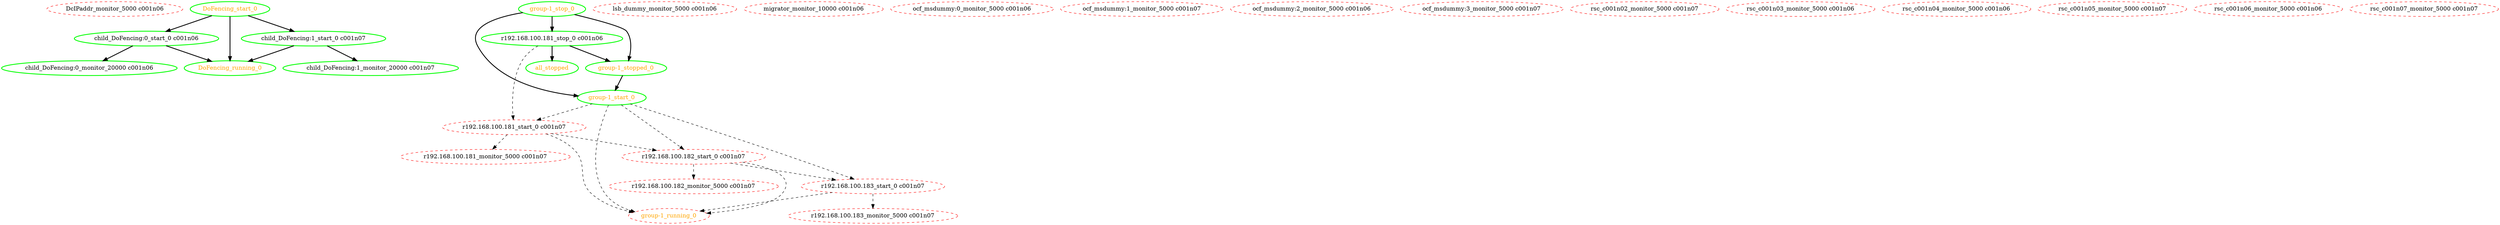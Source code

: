  digraph "g" {
"DcIPaddr_monitor_5000 c001n06" [ style=dashed color="red" fontcolor="black"  ]
"DoFencing_running_0" [ style=bold color="green" fontcolor="orange" ]
"DoFencing_start_0" -> "DoFencing_running_0" [ style = bold]
"DoFencing_start_0" -> "child_DoFencing:0_start_0 c001n06" [ style = bold]
"DoFencing_start_0" -> "child_DoFencing:1_start_0 c001n07" [ style = bold]
"DoFencing_start_0" [ style=bold color="green" fontcolor="orange" ]
"all_stopped" [ style=bold color="green" fontcolor="orange"  ]
"child_DoFencing:0_monitor_20000 c001n06" [ style=bold color="green" fontcolor="black" ]
"child_DoFencing:0_start_0 c001n06" -> "DoFencing_running_0" [ style = bold]
"child_DoFencing:0_start_0 c001n06" -> "child_DoFencing:0_monitor_20000 c001n06" [ style = bold]
"child_DoFencing:0_start_0 c001n06" [ style=bold color="green" fontcolor="black" ]
"child_DoFencing:1_monitor_20000 c001n07" [ style=bold color="green" fontcolor="black" ]
"child_DoFencing:1_start_0 c001n07" -> "DoFencing_running_0" [ style = bold]
"child_DoFencing:1_start_0 c001n07" -> "child_DoFencing:1_monitor_20000 c001n07" [ style = bold]
"child_DoFencing:1_start_0 c001n07" [ style=bold color="green" fontcolor="black" ]
"group-1_running_0" [ style=dashed color="red" fontcolor="orange"  ]
"group-1_start_0" -> "group-1_running_0" [ style = dashed]
"group-1_start_0" -> "r192.168.100.181_start_0 c001n07" [ style = dashed]
"group-1_start_0" -> "r192.168.100.182_start_0 c001n07" [ style = dashed]
"group-1_start_0" -> "r192.168.100.183_start_0 c001n07" [ style = dashed]
"group-1_start_0" [ style=bold color="green" fontcolor="orange"  ]
"group-1_stop_0" -> "group-1_start_0" [ style = bold]
"group-1_stop_0" -> "group-1_stopped_0" [ style = bold]
"group-1_stop_0" -> "r192.168.100.181_stop_0 c001n06" [ style = bold]
"group-1_stop_0" [ style=bold color="green" fontcolor="orange" ]
"group-1_stopped_0" -> "group-1_start_0" [ style = bold]
"group-1_stopped_0" [ style=bold color="green" fontcolor="orange" ]
"lsb_dummy_monitor_5000 c001n06" [ style=dashed color="red" fontcolor="black"  ]
"migrator_monitor_10000 c001n06" [ style=dashed color="red" fontcolor="black"  ]
"ocf_msdummy:0_monitor_5000 c001n06" [ style=dashed color="red" fontcolor="black"  ]
"ocf_msdummy:1_monitor_5000 c001n07" [ style=dashed color="red" fontcolor="black"  ]
"ocf_msdummy:2_monitor_5000 c001n06" [ style=dashed color="red" fontcolor="black"  ]
"ocf_msdummy:3_monitor_5000 c001n07" [ style=dashed color="red" fontcolor="black"  ]
"r192.168.100.181_monitor_5000 c001n07" [ style=dashed color="red" fontcolor="black"  ]
"r192.168.100.181_start_0 c001n07" -> "group-1_running_0" [ style = dashed]
"r192.168.100.181_start_0 c001n07" -> "r192.168.100.181_monitor_5000 c001n07" [ style = dashed]
"r192.168.100.181_start_0 c001n07" -> "r192.168.100.182_start_0 c001n07" [ style = dashed]
"r192.168.100.181_start_0 c001n07" [ style=dashed color="red" fontcolor="black"  ]
"r192.168.100.181_stop_0 c001n06" -> "all_stopped" [ style = bold]
"r192.168.100.181_stop_0 c001n06" -> "group-1_stopped_0" [ style = bold]
"r192.168.100.181_stop_0 c001n06" -> "r192.168.100.181_start_0 c001n07" [ style = dashed]
"r192.168.100.181_stop_0 c001n06" [ style=bold color="green" fontcolor="black" ]
"r192.168.100.182_monitor_5000 c001n07" [ style=dashed color="red" fontcolor="black"  ]
"r192.168.100.182_start_0 c001n07" -> "group-1_running_0" [ style = dashed]
"r192.168.100.182_start_0 c001n07" -> "r192.168.100.182_monitor_5000 c001n07" [ style = dashed]
"r192.168.100.182_start_0 c001n07" -> "r192.168.100.183_start_0 c001n07" [ style = dashed]
"r192.168.100.182_start_0 c001n07" [ style=dashed color="red" fontcolor="black"  ]
"r192.168.100.183_monitor_5000 c001n07" [ style=dashed color="red" fontcolor="black"  ]
"r192.168.100.183_start_0 c001n07" -> "group-1_running_0" [ style = dashed]
"r192.168.100.183_start_0 c001n07" -> "r192.168.100.183_monitor_5000 c001n07" [ style = dashed]
"r192.168.100.183_start_0 c001n07" [ style=dashed color="red" fontcolor="black"  ]
"rsc_c001n02_monitor_5000 c001n07" [ style=dashed color="red" fontcolor="black"  ]
"rsc_c001n03_monitor_5000 c001n06" [ style=dashed color="red" fontcolor="black"  ]
"rsc_c001n04_monitor_5000 c001n06" [ style=dashed color="red" fontcolor="black"  ]
"rsc_c001n05_monitor_5000 c001n07" [ style=dashed color="red" fontcolor="black"  ]
"rsc_c001n06_monitor_5000 c001n06" [ style=dashed color="red" fontcolor="black"  ]
"rsc_c001n07_monitor_5000 c001n07" [ style=dashed color="red" fontcolor="black"  ]
}

